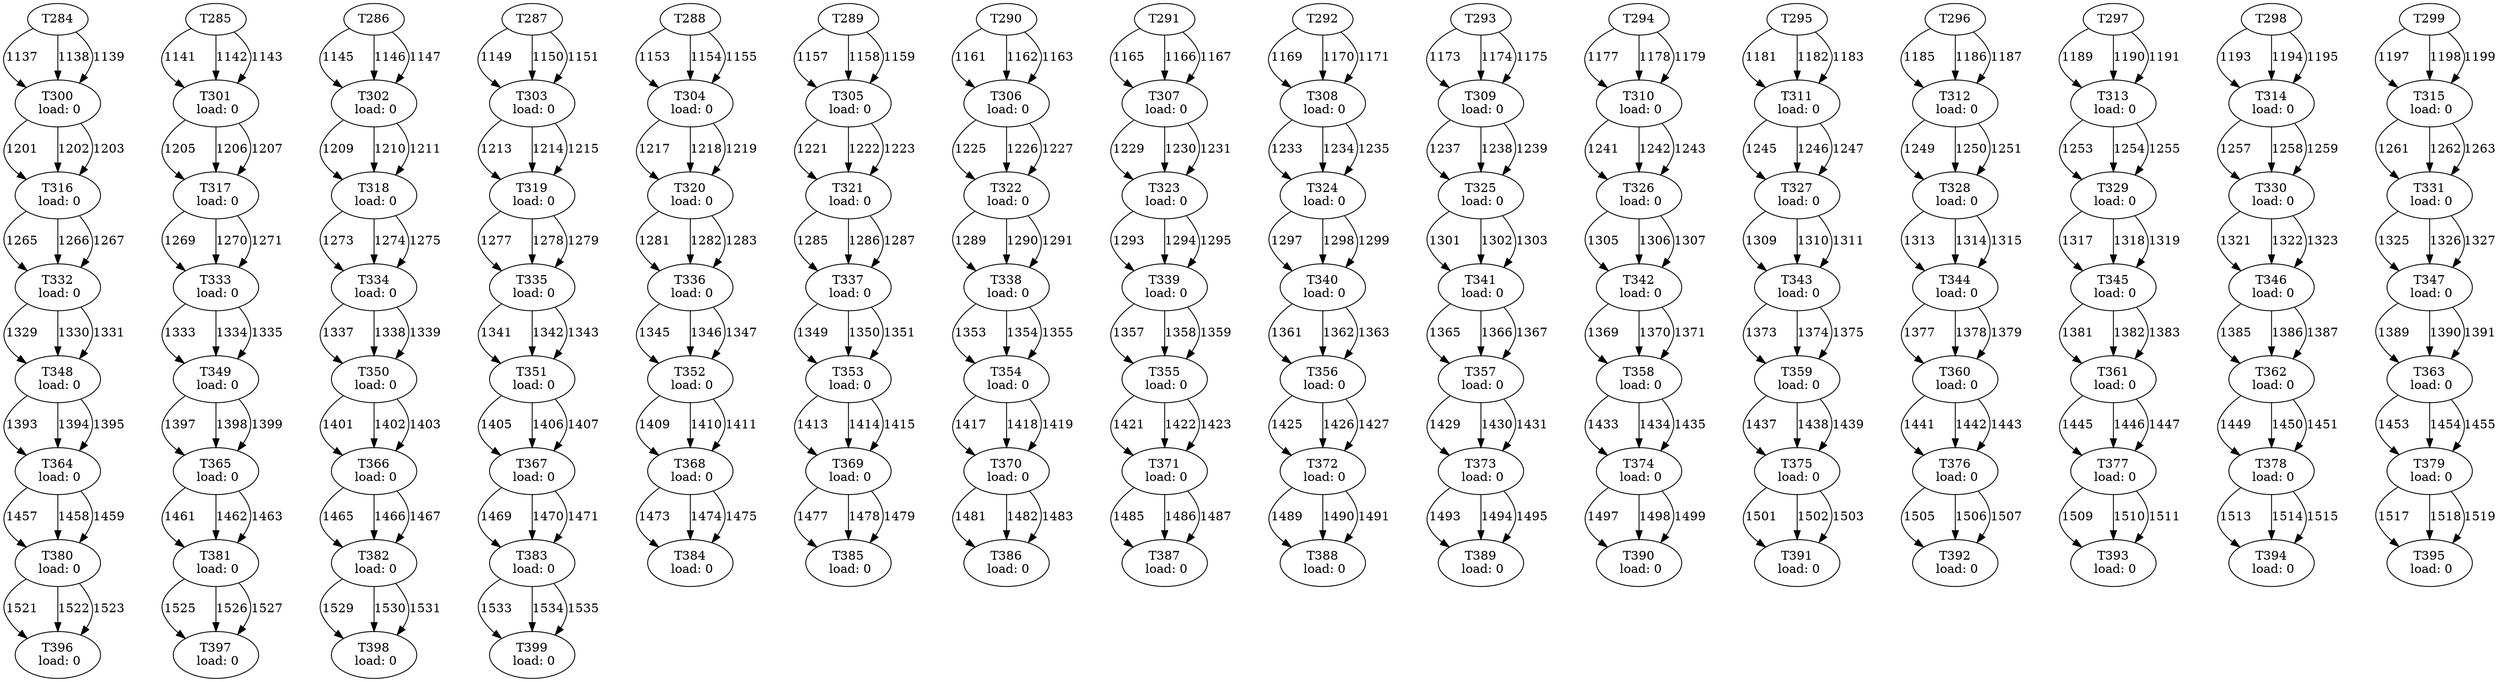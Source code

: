 digraph taskgraph {
	T300 [label= "T300\n load: 0"];
	T284 -> T300[label=1137];
	T284 -> T300[label=1138];
	T284 -> T300[label=1139];
	T301 [label= "T301\n load: 0"];
	T285 -> T301[label=1141];
	T285 -> T301[label=1142];
	T285 -> T301[label=1143];
	T302 [label= "T302\n load: 0"];
	T286 -> T302[label=1145];
	T286 -> T302[label=1146];
	T286 -> T302[label=1147];
	T303 [label= "T303\n load: 0"];
	T287 -> T303[label=1149];
	T287 -> T303[label=1150];
	T287 -> T303[label=1151];
	T304 [label= "T304\n load: 0"];
	T288 -> T304[label=1153];
	T288 -> T304[label=1154];
	T288 -> T304[label=1155];
	T305 [label= "T305\n load: 0"];
	T289 -> T305[label=1157];
	T289 -> T305[label=1158];
	T289 -> T305[label=1159];
	T306 [label= "T306\n load: 0"];
	T290 -> T306[label=1161];
	T290 -> T306[label=1162];
	T290 -> T306[label=1163];
	T307 [label= "T307\n load: 0"];
	T291 -> T307[label=1165];
	T291 -> T307[label=1166];
	T291 -> T307[label=1167];
	T308 [label= "T308\n load: 0"];
	T292 -> T308[label=1169];
	T292 -> T308[label=1170];
	T292 -> T308[label=1171];
	T309 [label= "T309\n load: 0"];
	T293 -> T309[label=1173];
	T293 -> T309[label=1174];
	T293 -> T309[label=1175];
	T310 [label= "T310\n load: 0"];
	T294 -> T310[label=1177];
	T294 -> T310[label=1178];
	T294 -> T310[label=1179];
	T311 [label= "T311\n load: 0"];
	T295 -> T311[label=1181];
	T295 -> T311[label=1182];
	T295 -> T311[label=1183];
	T312 [label= "T312\n load: 0"];
	T296 -> T312[label=1185];
	T296 -> T312[label=1186];
	T296 -> T312[label=1187];
	T313 [label= "T313\n load: 0"];
	T297 -> T313[label=1189];
	T297 -> T313[label=1190];
	T297 -> T313[label=1191];
	T314 [label= "T314\n load: 0"];
	T298 -> T314[label=1193];
	T298 -> T314[label=1194];
	T298 -> T314[label=1195];
	T315 [label= "T315\n load: 0"];
	T299 -> T315[label=1197];
	T299 -> T315[label=1198];
	T299 -> T315[label=1199];
	T316 [label= "T316\n load: 0"];
	T300 -> T316[label=1201];
	T300 -> T316[label=1202];
	T300 -> T316[label=1203];
	T317 [label= "T317\n load: 0"];
	T301 -> T317[label=1205];
	T301 -> T317[label=1206];
	T301 -> T317[label=1207];
	T318 [label= "T318\n load: 0"];
	T302 -> T318[label=1209];
	T302 -> T318[label=1210];
	T302 -> T318[label=1211];
	T319 [label= "T319\n load: 0"];
	T303 -> T319[label=1213];
	T303 -> T319[label=1214];
	T303 -> T319[label=1215];
	T320 [label= "T320\n load: 0"];
	T304 -> T320[label=1217];
	T304 -> T320[label=1218];
	T304 -> T320[label=1219];
	T321 [label= "T321\n load: 0"];
	T305 -> T321[label=1221];
	T305 -> T321[label=1222];
	T305 -> T321[label=1223];
	T322 [label= "T322\n load: 0"];
	T306 -> T322[label=1225];
	T306 -> T322[label=1226];
	T306 -> T322[label=1227];
	T323 [label= "T323\n load: 0"];
	T307 -> T323[label=1229];
	T307 -> T323[label=1230];
	T307 -> T323[label=1231];
	T324 [label= "T324\n load: 0"];
	T308 -> T324[label=1233];
	T308 -> T324[label=1234];
	T308 -> T324[label=1235];
	T325 [label= "T325\n load: 0"];
	T309 -> T325[label=1237];
	T309 -> T325[label=1238];
	T309 -> T325[label=1239];
	T326 [label= "T326\n load: 0"];
	T310 -> T326[label=1241];
	T310 -> T326[label=1242];
	T310 -> T326[label=1243];
	T327 [label= "T327\n load: 0"];
	T311 -> T327[label=1245];
	T311 -> T327[label=1246];
	T311 -> T327[label=1247];
	T328 [label= "T328\n load: 0"];
	T312 -> T328[label=1249];
	T312 -> T328[label=1250];
	T312 -> T328[label=1251];
	T329 [label= "T329\n load: 0"];
	T313 -> T329[label=1253];
	T313 -> T329[label=1254];
	T313 -> T329[label=1255];
	T330 [label= "T330\n load: 0"];
	T314 -> T330[label=1257];
	T314 -> T330[label=1258];
	T314 -> T330[label=1259];
	T331 [label= "T331\n load: 0"];
	T315 -> T331[label=1261];
	T315 -> T331[label=1262];
	T315 -> T331[label=1263];
	T332 [label= "T332\n load: 0"];
	T316 -> T332[label=1265];
	T316 -> T332[label=1266];
	T316 -> T332[label=1267];
	T333 [label= "T333\n load: 0"];
	T317 -> T333[label=1269];
	T317 -> T333[label=1270];
	T317 -> T333[label=1271];
	T334 [label= "T334\n load: 0"];
	T318 -> T334[label=1273];
	T318 -> T334[label=1274];
	T318 -> T334[label=1275];
	T335 [label= "T335\n load: 0"];
	T319 -> T335[label=1277];
	T319 -> T335[label=1278];
	T319 -> T335[label=1279];
	T336 [label= "T336\n load: 0"];
	T320 -> T336[label=1281];
	T320 -> T336[label=1282];
	T320 -> T336[label=1283];
	T337 [label= "T337\n load: 0"];
	T321 -> T337[label=1285];
	T321 -> T337[label=1286];
	T321 -> T337[label=1287];
	T338 [label= "T338\n load: 0"];
	T322 -> T338[label=1289];
	T322 -> T338[label=1290];
	T322 -> T338[label=1291];
	T339 [label= "T339\n load: 0"];
	T323 -> T339[label=1293];
	T323 -> T339[label=1294];
	T323 -> T339[label=1295];
	T340 [label= "T340\n load: 0"];
	T324 -> T340[label=1297];
	T324 -> T340[label=1298];
	T324 -> T340[label=1299];
	T341 [label= "T341\n load: 0"];
	T325 -> T341[label=1301];
	T325 -> T341[label=1302];
	T325 -> T341[label=1303];
	T342 [label= "T342\n load: 0"];
	T326 -> T342[label=1305];
	T326 -> T342[label=1306];
	T326 -> T342[label=1307];
	T343 [label= "T343\n load: 0"];
	T327 -> T343[label=1309];
	T327 -> T343[label=1310];
	T327 -> T343[label=1311];
	T344 [label= "T344\n load: 0"];
	T328 -> T344[label=1313];
	T328 -> T344[label=1314];
	T328 -> T344[label=1315];
	T345 [label= "T345\n load: 0"];
	T329 -> T345[label=1317];
	T329 -> T345[label=1318];
	T329 -> T345[label=1319];
	T346 [label= "T346\n load: 0"];
	T330 -> T346[label=1321];
	T330 -> T346[label=1322];
	T330 -> T346[label=1323];
	T347 [label= "T347\n load: 0"];
	T331 -> T347[label=1325];
	T331 -> T347[label=1326];
	T331 -> T347[label=1327];
	T348 [label= "T348\n load: 0"];
	T332 -> T348[label=1329];
	T332 -> T348[label=1330];
	T332 -> T348[label=1331];
	T349 [label= "T349\n load: 0"];
	T333 -> T349[label=1333];
	T333 -> T349[label=1334];
	T333 -> T349[label=1335];
	T350 [label= "T350\n load: 0"];
	T334 -> T350[label=1337];
	T334 -> T350[label=1338];
	T334 -> T350[label=1339];
	T351 [label= "T351\n load: 0"];
	T335 -> T351[label=1341];
	T335 -> T351[label=1342];
	T335 -> T351[label=1343];
	T352 [label= "T352\n load: 0"];
	T336 -> T352[label=1345];
	T336 -> T352[label=1346];
	T336 -> T352[label=1347];
	T353 [label= "T353\n load: 0"];
	T337 -> T353[label=1349];
	T337 -> T353[label=1350];
	T337 -> T353[label=1351];
	T354 [label= "T354\n load: 0"];
	T338 -> T354[label=1353];
	T338 -> T354[label=1354];
	T338 -> T354[label=1355];
	T355 [label= "T355\n load: 0"];
	T339 -> T355[label=1357];
	T339 -> T355[label=1358];
	T339 -> T355[label=1359];
	T356 [label= "T356\n load: 0"];
	T340 -> T356[label=1361];
	T340 -> T356[label=1362];
	T340 -> T356[label=1363];
	T357 [label= "T357\n load: 0"];
	T341 -> T357[label=1365];
	T341 -> T357[label=1366];
	T341 -> T357[label=1367];
	T358 [label= "T358\n load: 0"];
	T342 -> T358[label=1369];
	T342 -> T358[label=1370];
	T342 -> T358[label=1371];
	T359 [label= "T359\n load: 0"];
	T343 -> T359[label=1373];
	T343 -> T359[label=1374];
	T343 -> T359[label=1375];
	T360 [label= "T360\n load: 0"];
	T344 -> T360[label=1377];
	T344 -> T360[label=1378];
	T344 -> T360[label=1379];
	T361 [label= "T361\n load: 0"];
	T345 -> T361[label=1381];
	T345 -> T361[label=1382];
	T345 -> T361[label=1383];
	T362 [label= "T362\n load: 0"];
	T346 -> T362[label=1385];
	T346 -> T362[label=1386];
	T346 -> T362[label=1387];
	T363 [label= "T363\n load: 0"];
	T347 -> T363[label=1389];
	T347 -> T363[label=1390];
	T347 -> T363[label=1391];
	T364 [label= "T364\n load: 0"];
	T348 -> T364[label=1393];
	T348 -> T364[label=1394];
	T348 -> T364[label=1395];
	T365 [label= "T365\n load: 0"];
	T349 -> T365[label=1397];
	T349 -> T365[label=1398];
	T349 -> T365[label=1399];
	T366 [label= "T366\n load: 0"];
	T350 -> T366[label=1401];
	T350 -> T366[label=1402];
	T350 -> T366[label=1403];
	T367 [label= "T367\n load: 0"];
	T351 -> T367[label=1405];
	T351 -> T367[label=1406];
	T351 -> T367[label=1407];
	T368 [label= "T368\n load: 0"];
	T352 -> T368[label=1409];
	T352 -> T368[label=1410];
	T352 -> T368[label=1411];
	T369 [label= "T369\n load: 0"];
	T353 -> T369[label=1413];
	T353 -> T369[label=1414];
	T353 -> T369[label=1415];
	T370 [label= "T370\n load: 0"];
	T354 -> T370[label=1417];
	T354 -> T370[label=1418];
	T354 -> T370[label=1419];
	T371 [label= "T371\n load: 0"];
	T355 -> T371[label=1421];
	T355 -> T371[label=1422];
	T355 -> T371[label=1423];
	T372 [label= "T372\n load: 0"];
	T356 -> T372[label=1425];
	T356 -> T372[label=1426];
	T356 -> T372[label=1427];
	T373 [label= "T373\n load: 0"];
	T357 -> T373[label=1429];
	T357 -> T373[label=1430];
	T357 -> T373[label=1431];
	T374 [label= "T374\n load: 0"];
	T358 -> T374[label=1433];
	T358 -> T374[label=1434];
	T358 -> T374[label=1435];
	T375 [label= "T375\n load: 0"];
	T359 -> T375[label=1437];
	T359 -> T375[label=1438];
	T359 -> T375[label=1439];
	T376 [label= "T376\n load: 0"];
	T360 -> T376[label=1441];
	T360 -> T376[label=1442];
	T360 -> T376[label=1443];
	T377 [label= "T377\n load: 0"];
	T361 -> T377[label=1445];
	T361 -> T377[label=1446];
	T361 -> T377[label=1447];
	T378 [label= "T378\n load: 0"];
	T362 -> T378[label=1449];
	T362 -> T378[label=1450];
	T362 -> T378[label=1451];
	T379 [label= "T379\n load: 0"];
	T363 -> T379[label=1453];
	T363 -> T379[label=1454];
	T363 -> T379[label=1455];
	T380 [label= "T380\n load: 0"];
	T364 -> T380[label=1457];
	T364 -> T380[label=1458];
	T364 -> T380[label=1459];
	T381 [label= "T381\n load: 0"];
	T365 -> T381[label=1461];
	T365 -> T381[label=1462];
	T365 -> T381[label=1463];
	T382 [label= "T382\n load: 0"];
	T366 -> T382[label=1465];
	T366 -> T382[label=1466];
	T366 -> T382[label=1467];
	T383 [label= "T383\n load: 0"];
	T367 -> T383[label=1469];
	T367 -> T383[label=1470];
	T367 -> T383[label=1471];
	T384 [label= "T384\n load: 0"];
	T368 -> T384[label=1473];
	T368 -> T384[label=1474];
	T368 -> T384[label=1475];
	T385 [label= "T385\n load: 0"];
	T369 -> T385[label=1477];
	T369 -> T385[label=1478];
	T369 -> T385[label=1479];
	T386 [label= "T386\n load: 0"];
	T370 -> T386[label=1481];
	T370 -> T386[label=1482];
	T370 -> T386[label=1483];
	T387 [label= "T387\n load: 0"];
	T371 -> T387[label=1485];
	T371 -> T387[label=1486];
	T371 -> T387[label=1487];
	T388 [label= "T388\n load: 0"];
	T372 -> T388[label=1489];
	T372 -> T388[label=1490];
	T372 -> T388[label=1491];
	T389 [label= "T389\n load: 0"];
	T373 -> T389[label=1493];
	T373 -> T389[label=1494];
	T373 -> T389[label=1495];
	T390 [label= "T390\n load: 0"];
	T374 -> T390[label=1497];
	T374 -> T390[label=1498];
	T374 -> T390[label=1499];
	T391 [label= "T391\n load: 0"];
	T375 -> T391[label=1501];
	T375 -> T391[label=1502];
	T375 -> T391[label=1503];
	T392 [label= "T392\n load: 0"];
	T376 -> T392[label=1505];
	T376 -> T392[label=1506];
	T376 -> T392[label=1507];
	T393 [label= "T393\n load: 0"];
	T377 -> T393[label=1509];
	T377 -> T393[label=1510];
	T377 -> T393[label=1511];
	T394 [label= "T394\n load: 0"];
	T378 -> T394[label=1513];
	T378 -> T394[label=1514];
	T378 -> T394[label=1515];
	T395 [label= "T395\n load: 0"];
	T379 -> T395[label=1517];
	T379 -> T395[label=1518];
	T379 -> T395[label=1519];
	T396 [label= "T396\n load: 0"];
	T380 -> T396[label=1521];
	T380 -> T396[label=1522];
	T380 -> T396[label=1523];
	T397 [label= "T397\n load: 0"];
	T381 -> T397[label=1525];
	T381 -> T397[label=1526];
	T381 -> T397[label=1527];
	T398 [label= "T398\n load: 0"];
	T382 -> T398[label=1529];
	T382 -> T398[label=1530];
	T382 -> T398[label=1531];
	T399 [label= "T399\n load: 0"];
	T383 -> T399[label=1533];
	T383 -> T399[label=1534];
	T383 -> T399[label=1535];
}